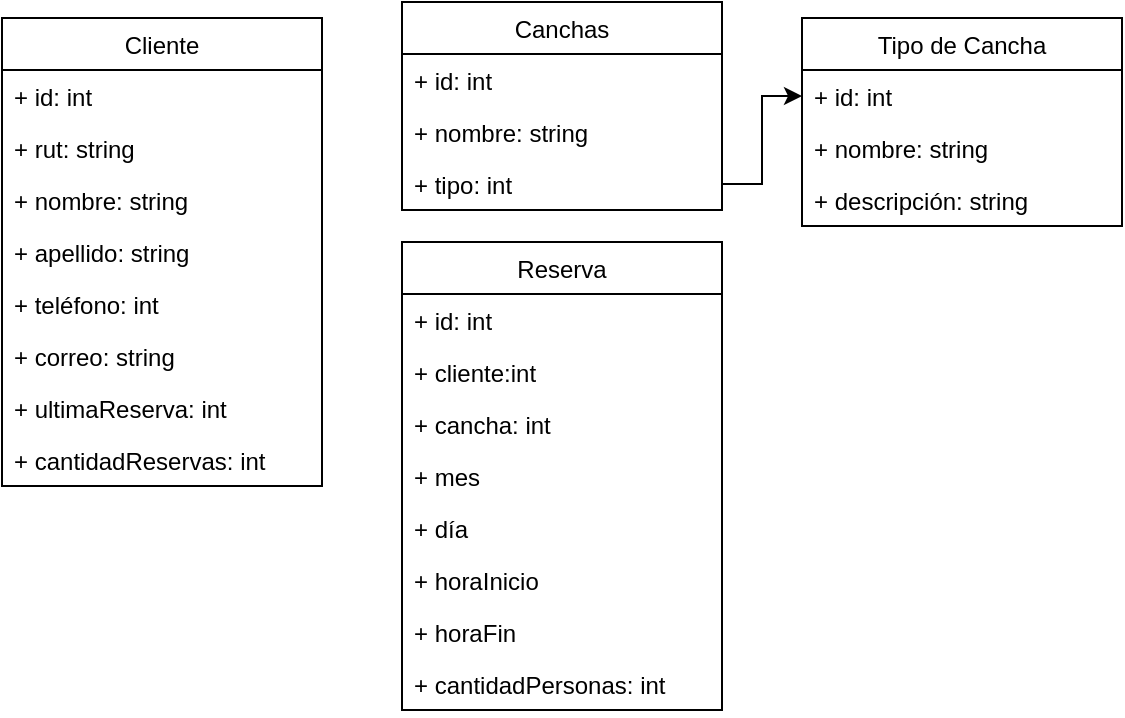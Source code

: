 <mxfile version="13.8.5" type="github"><diagram id="LdGGAm1mdc7LtPZ7YHVK" name="Page-1"><mxGraphModel dx="868" dy="435" grid="1" gridSize="10" guides="1" tooltips="1" connect="1" arrows="1" fold="1" page="1" pageScale="1" pageWidth="850" pageHeight="1100" math="0" shadow="0"><root><mxCell id="0"/><mxCell id="1" parent="0"/><mxCell id="wBJNDx-HGMYSnn3H6D8j-1" value="Cliente" style="swimlane;fontStyle=0;childLayout=stackLayout;horizontal=1;startSize=26;fillColor=none;horizontalStack=0;resizeParent=1;resizeParentMax=0;resizeLast=0;collapsible=1;marginBottom=0;" vertex="1" parent="1"><mxGeometry x="40" y="40" width="160" height="234" as="geometry"/></mxCell><mxCell id="wBJNDx-HGMYSnn3H6D8j-2" value="+ id: int" style="text;strokeColor=none;fillColor=none;align=left;verticalAlign=top;spacingLeft=4;spacingRight=4;overflow=hidden;rotatable=0;points=[[0,0.5],[1,0.5]];portConstraint=eastwest;" vertex="1" parent="wBJNDx-HGMYSnn3H6D8j-1"><mxGeometry y="26" width="160" height="26" as="geometry"/></mxCell><mxCell id="wBJNDx-HGMYSnn3H6D8j-3" value="+ rut: string" style="text;strokeColor=none;fillColor=none;align=left;verticalAlign=top;spacingLeft=4;spacingRight=4;overflow=hidden;rotatable=0;points=[[0,0.5],[1,0.5]];portConstraint=eastwest;" vertex="1" parent="wBJNDx-HGMYSnn3H6D8j-1"><mxGeometry y="52" width="160" height="26" as="geometry"/></mxCell><mxCell id="wBJNDx-HGMYSnn3H6D8j-4" value="+ nombre: string" style="text;strokeColor=none;fillColor=none;align=left;verticalAlign=top;spacingLeft=4;spacingRight=4;overflow=hidden;rotatable=0;points=[[0,0.5],[1,0.5]];portConstraint=eastwest;" vertex="1" parent="wBJNDx-HGMYSnn3H6D8j-1"><mxGeometry y="78" width="160" height="26" as="geometry"/></mxCell><mxCell id="wBJNDx-HGMYSnn3H6D8j-10" value="+ apellido: string" style="text;strokeColor=none;fillColor=none;align=left;verticalAlign=top;spacingLeft=4;spacingRight=4;overflow=hidden;rotatable=0;points=[[0,0.5],[1,0.5]];portConstraint=eastwest;" vertex="1" parent="wBJNDx-HGMYSnn3H6D8j-1"><mxGeometry y="104" width="160" height="26" as="geometry"/></mxCell><mxCell id="wBJNDx-HGMYSnn3H6D8j-40" value="+ teléfono: int" style="text;strokeColor=none;fillColor=none;align=left;verticalAlign=top;spacingLeft=4;spacingRight=4;overflow=hidden;rotatable=0;points=[[0,0.5],[1,0.5]];portConstraint=eastwest;" vertex="1" parent="wBJNDx-HGMYSnn3H6D8j-1"><mxGeometry y="130" width="160" height="26" as="geometry"/></mxCell><mxCell id="wBJNDx-HGMYSnn3H6D8j-11" value="+ correo: string" style="text;strokeColor=none;fillColor=none;align=left;verticalAlign=top;spacingLeft=4;spacingRight=4;overflow=hidden;rotatable=0;points=[[0,0.5],[1,0.5]];portConstraint=eastwest;" vertex="1" parent="wBJNDx-HGMYSnn3H6D8j-1"><mxGeometry y="156" width="160" height="26" as="geometry"/></mxCell><mxCell id="wBJNDx-HGMYSnn3H6D8j-12" value="+ ultimaReserva: int" style="text;strokeColor=none;fillColor=none;align=left;verticalAlign=top;spacingLeft=4;spacingRight=4;overflow=hidden;rotatable=0;points=[[0,0.5],[1,0.5]];portConstraint=eastwest;" vertex="1" parent="wBJNDx-HGMYSnn3H6D8j-1"><mxGeometry y="182" width="160" height="26" as="geometry"/></mxCell><mxCell id="wBJNDx-HGMYSnn3H6D8j-13" value="+ cantidadReservas: int" style="text;strokeColor=none;fillColor=none;align=left;verticalAlign=top;spacingLeft=4;spacingRight=4;overflow=hidden;rotatable=0;points=[[0,0.5],[1,0.5]];portConstraint=eastwest;" vertex="1" parent="wBJNDx-HGMYSnn3H6D8j-1"><mxGeometry y="208" width="160" height="26" as="geometry"/></mxCell><mxCell id="wBJNDx-HGMYSnn3H6D8j-17" value="Canchas" style="swimlane;fontStyle=0;childLayout=stackLayout;horizontal=1;startSize=26;fillColor=none;horizontalStack=0;resizeParent=1;resizeParentMax=0;resizeLast=0;collapsible=1;marginBottom=0;" vertex="1" parent="1"><mxGeometry x="240" y="32" width="160" height="104" as="geometry"/></mxCell><mxCell id="wBJNDx-HGMYSnn3H6D8j-18" value="+ id: int" style="text;strokeColor=none;fillColor=none;align=left;verticalAlign=top;spacingLeft=4;spacingRight=4;overflow=hidden;rotatable=0;points=[[0,0.5],[1,0.5]];portConstraint=eastwest;" vertex="1" parent="wBJNDx-HGMYSnn3H6D8j-17"><mxGeometry y="26" width="160" height="26" as="geometry"/></mxCell><mxCell id="wBJNDx-HGMYSnn3H6D8j-19" value="+ nombre: string" style="text;strokeColor=none;fillColor=none;align=left;verticalAlign=top;spacingLeft=4;spacingRight=4;overflow=hidden;rotatable=0;points=[[0,0.5],[1,0.5]];portConstraint=eastwest;" vertex="1" parent="wBJNDx-HGMYSnn3H6D8j-17"><mxGeometry y="52" width="160" height="26" as="geometry"/></mxCell><mxCell id="wBJNDx-HGMYSnn3H6D8j-25" value="+ tipo: int" style="text;strokeColor=none;fillColor=none;align=left;verticalAlign=top;spacingLeft=4;spacingRight=4;overflow=hidden;rotatable=0;points=[[0,0.5],[1,0.5]];portConstraint=eastwest;" vertex="1" parent="wBJNDx-HGMYSnn3H6D8j-17"><mxGeometry y="78" width="160" height="26" as="geometry"/></mxCell><mxCell id="wBJNDx-HGMYSnn3H6D8j-26" value="Tipo de Cancha" style="swimlane;fontStyle=0;childLayout=stackLayout;horizontal=1;startSize=26;fillColor=none;horizontalStack=0;resizeParent=1;resizeParentMax=0;resizeLast=0;collapsible=1;marginBottom=0;" vertex="1" parent="1"><mxGeometry x="440" y="40" width="160" height="104" as="geometry"/></mxCell><mxCell id="wBJNDx-HGMYSnn3H6D8j-27" value="+ id: int" style="text;strokeColor=none;fillColor=none;align=left;verticalAlign=top;spacingLeft=4;spacingRight=4;overflow=hidden;rotatable=0;points=[[0,0.5],[1,0.5]];portConstraint=eastwest;" vertex="1" parent="wBJNDx-HGMYSnn3H6D8j-26"><mxGeometry y="26" width="160" height="26" as="geometry"/></mxCell><mxCell id="wBJNDx-HGMYSnn3H6D8j-28" value="+ nombre: string" style="text;strokeColor=none;fillColor=none;align=left;verticalAlign=top;spacingLeft=4;spacingRight=4;overflow=hidden;rotatable=0;points=[[0,0.5],[1,0.5]];portConstraint=eastwest;" vertex="1" parent="wBJNDx-HGMYSnn3H6D8j-26"><mxGeometry y="52" width="160" height="26" as="geometry"/></mxCell><mxCell id="wBJNDx-HGMYSnn3H6D8j-29" value="+ descripción: string" style="text;strokeColor=none;fillColor=none;align=left;verticalAlign=top;spacingLeft=4;spacingRight=4;overflow=hidden;rotatable=0;points=[[0,0.5],[1,0.5]];portConstraint=eastwest;" vertex="1" parent="wBJNDx-HGMYSnn3H6D8j-26"><mxGeometry y="78" width="160" height="26" as="geometry"/></mxCell><mxCell id="wBJNDx-HGMYSnn3H6D8j-30" style="edgeStyle=orthogonalEdgeStyle;rounded=0;orthogonalLoop=1;jettySize=auto;html=1;" edge="1" parent="1" source="wBJNDx-HGMYSnn3H6D8j-25" target="wBJNDx-HGMYSnn3H6D8j-27"><mxGeometry relative="1" as="geometry"/></mxCell><mxCell id="wBJNDx-HGMYSnn3H6D8j-31" value="Reserva" style="swimlane;fontStyle=0;childLayout=stackLayout;horizontal=1;startSize=26;fillColor=none;horizontalStack=0;resizeParent=1;resizeParentMax=0;resizeLast=0;collapsible=1;marginBottom=0;" vertex="1" parent="1"><mxGeometry x="240" y="152" width="160" height="234" as="geometry"/></mxCell><mxCell id="wBJNDx-HGMYSnn3H6D8j-32" value="+ id: int" style="text;strokeColor=none;fillColor=none;align=left;verticalAlign=top;spacingLeft=4;spacingRight=4;overflow=hidden;rotatable=0;points=[[0,0.5],[1,0.5]];portConstraint=eastwest;" vertex="1" parent="wBJNDx-HGMYSnn3H6D8j-31"><mxGeometry y="26" width="160" height="26" as="geometry"/></mxCell><mxCell id="wBJNDx-HGMYSnn3H6D8j-33" value="+ cliente:int" style="text;strokeColor=none;fillColor=none;align=left;verticalAlign=top;spacingLeft=4;spacingRight=4;overflow=hidden;rotatable=0;points=[[0,0.5],[1,0.5]];portConstraint=eastwest;" vertex="1" parent="wBJNDx-HGMYSnn3H6D8j-31"><mxGeometry y="52" width="160" height="26" as="geometry"/></mxCell><mxCell id="wBJNDx-HGMYSnn3H6D8j-34" value="+ cancha: int" style="text;strokeColor=none;fillColor=none;align=left;verticalAlign=top;spacingLeft=4;spacingRight=4;overflow=hidden;rotatable=0;points=[[0,0.5],[1,0.5]];portConstraint=eastwest;" vertex="1" parent="wBJNDx-HGMYSnn3H6D8j-31"><mxGeometry y="78" width="160" height="26" as="geometry"/></mxCell><mxCell id="wBJNDx-HGMYSnn3H6D8j-37" value="+ mes" style="text;strokeColor=none;fillColor=none;align=left;verticalAlign=top;spacingLeft=4;spacingRight=4;overflow=hidden;rotatable=0;points=[[0,0.5],[1,0.5]];portConstraint=eastwest;" vertex="1" parent="wBJNDx-HGMYSnn3H6D8j-31"><mxGeometry y="104" width="160" height="26" as="geometry"/></mxCell><mxCell id="wBJNDx-HGMYSnn3H6D8j-35" value="+ día" style="text;strokeColor=none;fillColor=none;align=left;verticalAlign=top;spacingLeft=4;spacingRight=4;overflow=hidden;rotatable=0;points=[[0,0.5],[1,0.5]];portConstraint=eastwest;" vertex="1" parent="wBJNDx-HGMYSnn3H6D8j-31"><mxGeometry y="130" width="160" height="26" as="geometry"/></mxCell><mxCell id="wBJNDx-HGMYSnn3H6D8j-36" value="+ horaInicio" style="text;strokeColor=none;fillColor=none;align=left;verticalAlign=top;spacingLeft=4;spacingRight=4;overflow=hidden;rotatable=0;points=[[0,0.5],[1,0.5]];portConstraint=eastwest;" vertex="1" parent="wBJNDx-HGMYSnn3H6D8j-31"><mxGeometry y="156" width="160" height="26" as="geometry"/></mxCell><mxCell id="wBJNDx-HGMYSnn3H6D8j-38" value="+ horaFin" style="text;strokeColor=none;fillColor=none;align=left;verticalAlign=top;spacingLeft=4;spacingRight=4;overflow=hidden;rotatable=0;points=[[0,0.5],[1,0.5]];portConstraint=eastwest;" vertex="1" parent="wBJNDx-HGMYSnn3H6D8j-31"><mxGeometry y="182" width="160" height="26" as="geometry"/></mxCell><mxCell id="wBJNDx-HGMYSnn3H6D8j-39" value="+ cantidadPersonas: int" style="text;strokeColor=none;fillColor=none;align=left;verticalAlign=top;spacingLeft=4;spacingRight=4;overflow=hidden;rotatable=0;points=[[0,0.5],[1,0.5]];portConstraint=eastwest;" vertex="1" parent="wBJNDx-HGMYSnn3H6D8j-31"><mxGeometry y="208" width="160" height="26" as="geometry"/></mxCell></root></mxGraphModel></diagram></mxfile>